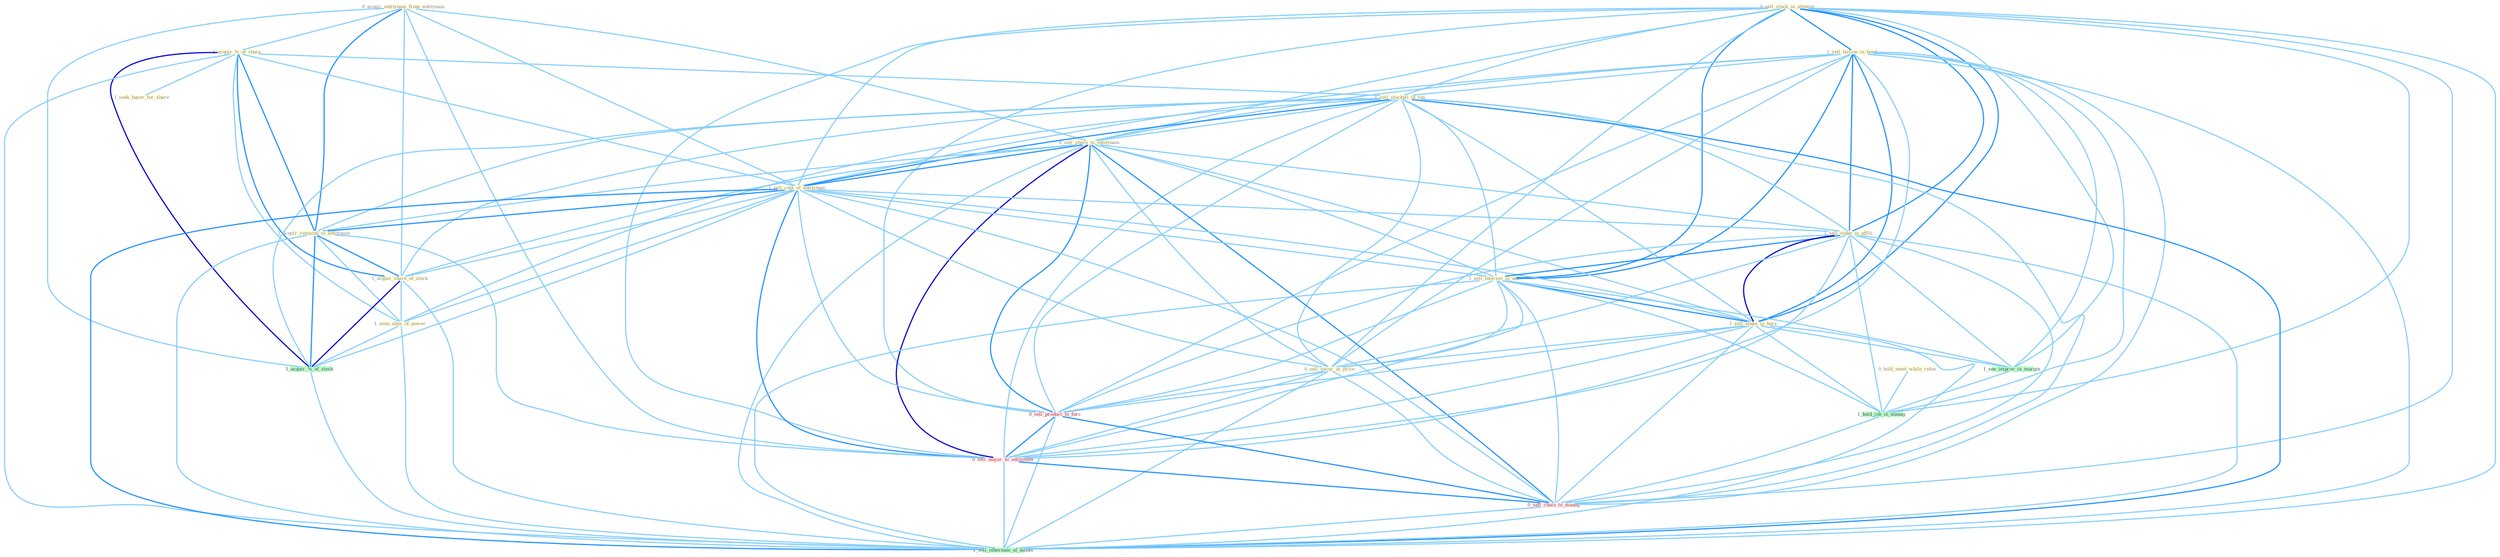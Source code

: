 Graph G{ 
    node
    [shape=polygon,style=filled,width=.5,height=.06,color="#BDFCC9",fixedsize=true,fontsize=4,
    fontcolor="#2f4f4f"];
    {node
    [color="#ffffe0", fontcolor="#8b7d6b"] "0_acquir_entitynam_from_entitynam " "0_sell_stock_in_attempt " "1_acquir_%_of_share " "0_hold_meet_while_refus " "1_sell_billion_in_bond " "1_seek_buyer_for_share " "1_sell_stockpil_of_ton " "0_sell_share_to_entitynam " "1_sell_copi_of_entitynam " "1_sell_stake_in_affili " "1_acquir_remaind_of_entitynam " "1_acquir_share_of_stock " "1_sell_interest_in_unit " "1_seen_abus_of_power " "1_sell_stake_in_hors " "0_sell_secur_at_price "}
{node [color="#fff0f5", fontcolor="#b22222"] "0_sell_product_to_forc " "0_sell_major_to_entitynam " "0_sell_chain_to_manag "}
edge [color="#B0E2FF"];

	"0_acquir_entitynam_from_entitynam " -- "1_acquir_%_of_share " [w="1", color="#87cefa" ];
	"0_acquir_entitynam_from_entitynam " -- "0_sell_share_to_entitynam " [w="1", color="#87cefa" ];
	"0_acquir_entitynam_from_entitynam " -- "1_sell_copi_of_entitynam " [w="1", color="#87cefa" ];
	"0_acquir_entitynam_from_entitynam " -- "1_acquir_remaind_of_entitynam " [w="2", color="#1e90ff" , len=0.8];
	"0_acquir_entitynam_from_entitynam " -- "1_acquir_share_of_stock " [w="1", color="#87cefa" ];
	"0_acquir_entitynam_from_entitynam " -- "1_acquir_%_of_stock " [w="1", color="#87cefa" ];
	"0_acquir_entitynam_from_entitynam " -- "0_sell_major_to_entitynam " [w="1", color="#87cefa" ];
	"0_sell_stock_in_attempt " -- "1_sell_billion_in_bond " [w="2", color="#1e90ff" , len=0.8];
	"0_sell_stock_in_attempt " -- "1_sell_stockpil_of_ton " [w="1", color="#87cefa" ];
	"0_sell_stock_in_attempt " -- "0_sell_share_to_entitynam " [w="1", color="#87cefa" ];
	"0_sell_stock_in_attempt " -- "1_sell_copi_of_entitynam " [w="1", color="#87cefa" ];
	"0_sell_stock_in_attempt " -- "1_sell_stake_in_affili " [w="2", color="#1e90ff" , len=0.8];
	"0_sell_stock_in_attempt " -- "1_sell_interest_in_unit " [w="2", color="#1e90ff" , len=0.8];
	"0_sell_stock_in_attempt " -- "1_sell_stake_in_hors " [w="2", color="#1e90ff" , len=0.8];
	"0_sell_stock_in_attempt " -- "0_sell_secur_at_price " [w="1", color="#87cefa" ];
	"0_sell_stock_in_attempt " -- "1_see_improv_in_margin " [w="1", color="#87cefa" ];
	"0_sell_stock_in_attempt " -- "1_hold_job_in_manag " [w="1", color="#87cefa" ];
	"0_sell_stock_in_attempt " -- "0_sell_product_to_forc " [w="1", color="#87cefa" ];
	"0_sell_stock_in_attempt " -- "0_sell_major_to_entitynam " [w="1", color="#87cefa" ];
	"0_sell_stock_in_attempt " -- "0_sell_chain_to_manag " [w="1", color="#87cefa" ];
	"0_sell_stock_in_attempt " -- "1_sell_othernum_of_model " [w="1", color="#87cefa" ];
	"1_acquir_%_of_share " -- "1_seek_buyer_for_share " [w="1", color="#87cefa" ];
	"1_acquir_%_of_share " -- "1_sell_stockpil_of_ton " [w="1", color="#87cefa" ];
	"1_acquir_%_of_share " -- "1_sell_copi_of_entitynam " [w="1", color="#87cefa" ];
	"1_acquir_%_of_share " -- "1_acquir_remaind_of_entitynam " [w="2", color="#1e90ff" , len=0.8];
	"1_acquir_%_of_share " -- "1_acquir_share_of_stock " [w="2", color="#1e90ff" , len=0.8];
	"1_acquir_%_of_share " -- "1_seen_abus_of_power " [w="1", color="#87cefa" ];
	"1_acquir_%_of_share " -- "1_acquir_%_of_stock " [w="3", color="#0000cd" , len=0.6];
	"1_acquir_%_of_share " -- "1_sell_othernum_of_model " [w="1", color="#87cefa" ];
	"0_hold_meet_while_refus " -- "1_hold_job_in_manag " [w="1", color="#87cefa" ];
	"1_sell_billion_in_bond " -- "1_sell_stockpil_of_ton " [w="1", color="#87cefa" ];
	"1_sell_billion_in_bond " -- "0_sell_share_to_entitynam " [w="1", color="#87cefa" ];
	"1_sell_billion_in_bond " -- "1_sell_copi_of_entitynam " [w="1", color="#87cefa" ];
	"1_sell_billion_in_bond " -- "1_sell_stake_in_affili " [w="2", color="#1e90ff" , len=0.8];
	"1_sell_billion_in_bond " -- "1_sell_interest_in_unit " [w="2", color="#1e90ff" , len=0.8];
	"1_sell_billion_in_bond " -- "1_sell_stake_in_hors " [w="2", color="#1e90ff" , len=0.8];
	"1_sell_billion_in_bond " -- "0_sell_secur_at_price " [w="1", color="#87cefa" ];
	"1_sell_billion_in_bond " -- "1_see_improv_in_margin " [w="1", color="#87cefa" ];
	"1_sell_billion_in_bond " -- "1_hold_job_in_manag " [w="1", color="#87cefa" ];
	"1_sell_billion_in_bond " -- "0_sell_product_to_forc " [w="1", color="#87cefa" ];
	"1_sell_billion_in_bond " -- "0_sell_major_to_entitynam " [w="1", color="#87cefa" ];
	"1_sell_billion_in_bond " -- "0_sell_chain_to_manag " [w="1", color="#87cefa" ];
	"1_sell_billion_in_bond " -- "1_sell_othernum_of_model " [w="1", color="#87cefa" ];
	"1_sell_stockpil_of_ton " -- "0_sell_share_to_entitynam " [w="1", color="#87cefa" ];
	"1_sell_stockpil_of_ton " -- "1_sell_copi_of_entitynam " [w="2", color="#1e90ff" , len=0.8];
	"1_sell_stockpil_of_ton " -- "1_sell_stake_in_affili " [w="1", color="#87cefa" ];
	"1_sell_stockpil_of_ton " -- "1_acquir_remaind_of_entitynam " [w="1", color="#87cefa" ];
	"1_sell_stockpil_of_ton " -- "1_acquir_share_of_stock " [w="1", color="#87cefa" ];
	"1_sell_stockpil_of_ton " -- "1_sell_interest_in_unit " [w="1", color="#87cefa" ];
	"1_sell_stockpil_of_ton " -- "1_seen_abus_of_power " [w="1", color="#87cefa" ];
	"1_sell_stockpil_of_ton " -- "1_sell_stake_in_hors " [w="1", color="#87cefa" ];
	"1_sell_stockpil_of_ton " -- "0_sell_secur_at_price " [w="1", color="#87cefa" ];
	"1_sell_stockpil_of_ton " -- "1_acquir_%_of_stock " [w="1", color="#87cefa" ];
	"1_sell_stockpil_of_ton " -- "0_sell_product_to_forc " [w="1", color="#87cefa" ];
	"1_sell_stockpil_of_ton " -- "0_sell_major_to_entitynam " [w="1", color="#87cefa" ];
	"1_sell_stockpil_of_ton " -- "0_sell_chain_to_manag " [w="1", color="#87cefa" ];
	"1_sell_stockpil_of_ton " -- "1_sell_othernum_of_model " [w="2", color="#1e90ff" , len=0.8];
	"0_sell_share_to_entitynam " -- "1_sell_copi_of_entitynam " [w="2", color="#1e90ff" , len=0.8];
	"0_sell_share_to_entitynam " -- "1_sell_stake_in_affili " [w="1", color="#87cefa" ];
	"0_sell_share_to_entitynam " -- "1_acquir_remaind_of_entitynam " [w="1", color="#87cefa" ];
	"0_sell_share_to_entitynam " -- "1_acquir_share_of_stock " [w="1", color="#87cefa" ];
	"0_sell_share_to_entitynam " -- "1_sell_interest_in_unit " [w="1", color="#87cefa" ];
	"0_sell_share_to_entitynam " -- "1_sell_stake_in_hors " [w="1", color="#87cefa" ];
	"0_sell_share_to_entitynam " -- "0_sell_secur_at_price " [w="1", color="#87cefa" ];
	"0_sell_share_to_entitynam " -- "0_sell_product_to_forc " [w="2", color="#1e90ff" , len=0.8];
	"0_sell_share_to_entitynam " -- "0_sell_major_to_entitynam " [w="3", color="#0000cd" , len=0.6];
	"0_sell_share_to_entitynam " -- "0_sell_chain_to_manag " [w="2", color="#1e90ff" , len=0.8];
	"0_sell_share_to_entitynam " -- "1_sell_othernum_of_model " [w="1", color="#87cefa" ];
	"1_sell_copi_of_entitynam " -- "1_sell_stake_in_affili " [w="1", color="#87cefa" ];
	"1_sell_copi_of_entitynam " -- "1_acquir_remaind_of_entitynam " [w="2", color="#1e90ff" , len=0.8];
	"1_sell_copi_of_entitynam " -- "1_acquir_share_of_stock " [w="1", color="#87cefa" ];
	"1_sell_copi_of_entitynam " -- "1_sell_interest_in_unit " [w="1", color="#87cefa" ];
	"1_sell_copi_of_entitynam " -- "1_seen_abus_of_power " [w="1", color="#87cefa" ];
	"1_sell_copi_of_entitynam " -- "1_sell_stake_in_hors " [w="1", color="#87cefa" ];
	"1_sell_copi_of_entitynam " -- "0_sell_secur_at_price " [w="1", color="#87cefa" ];
	"1_sell_copi_of_entitynam " -- "1_acquir_%_of_stock " [w="1", color="#87cefa" ];
	"1_sell_copi_of_entitynam " -- "0_sell_product_to_forc " [w="1", color="#87cefa" ];
	"1_sell_copi_of_entitynam " -- "0_sell_major_to_entitynam " [w="2", color="#1e90ff" , len=0.8];
	"1_sell_copi_of_entitynam " -- "0_sell_chain_to_manag " [w="1", color="#87cefa" ];
	"1_sell_copi_of_entitynam " -- "1_sell_othernum_of_model " [w="2", color="#1e90ff" , len=0.8];
	"1_sell_stake_in_affili " -- "1_sell_interest_in_unit " [w="2", color="#1e90ff" , len=0.8];
	"1_sell_stake_in_affili " -- "1_sell_stake_in_hors " [w="3", color="#0000cd" , len=0.6];
	"1_sell_stake_in_affili " -- "0_sell_secur_at_price " [w="1", color="#87cefa" ];
	"1_sell_stake_in_affili " -- "1_see_improv_in_margin " [w="1", color="#87cefa" ];
	"1_sell_stake_in_affili " -- "1_hold_job_in_manag " [w="1", color="#87cefa" ];
	"1_sell_stake_in_affili " -- "0_sell_product_to_forc " [w="1", color="#87cefa" ];
	"1_sell_stake_in_affili " -- "0_sell_major_to_entitynam " [w="1", color="#87cefa" ];
	"1_sell_stake_in_affili " -- "0_sell_chain_to_manag " [w="1", color="#87cefa" ];
	"1_sell_stake_in_affili " -- "1_sell_othernum_of_model " [w="1", color="#87cefa" ];
	"1_acquir_remaind_of_entitynam " -- "1_acquir_share_of_stock " [w="2", color="#1e90ff" , len=0.8];
	"1_acquir_remaind_of_entitynam " -- "1_seen_abus_of_power " [w="1", color="#87cefa" ];
	"1_acquir_remaind_of_entitynam " -- "1_acquir_%_of_stock " [w="2", color="#1e90ff" , len=0.8];
	"1_acquir_remaind_of_entitynam " -- "0_sell_major_to_entitynam " [w="1", color="#87cefa" ];
	"1_acquir_remaind_of_entitynam " -- "1_sell_othernum_of_model " [w="1", color="#87cefa" ];
	"1_acquir_share_of_stock " -- "1_seen_abus_of_power " [w="1", color="#87cefa" ];
	"1_acquir_share_of_stock " -- "1_acquir_%_of_stock " [w="3", color="#0000cd" , len=0.6];
	"1_acquir_share_of_stock " -- "1_sell_othernum_of_model " [w="1", color="#87cefa" ];
	"1_sell_interest_in_unit " -- "1_sell_stake_in_hors " [w="2", color="#1e90ff" , len=0.8];
	"1_sell_interest_in_unit " -- "0_sell_secur_at_price " [w="1", color="#87cefa" ];
	"1_sell_interest_in_unit " -- "1_see_improv_in_margin " [w="1", color="#87cefa" ];
	"1_sell_interest_in_unit " -- "1_hold_job_in_manag " [w="1", color="#87cefa" ];
	"1_sell_interest_in_unit " -- "0_sell_product_to_forc " [w="1", color="#87cefa" ];
	"1_sell_interest_in_unit " -- "0_sell_major_to_entitynam " [w="1", color="#87cefa" ];
	"1_sell_interest_in_unit " -- "0_sell_chain_to_manag " [w="1", color="#87cefa" ];
	"1_sell_interest_in_unit " -- "1_sell_othernum_of_model " [w="1", color="#87cefa" ];
	"1_seen_abus_of_power " -- "1_acquir_%_of_stock " [w="1", color="#87cefa" ];
	"1_seen_abus_of_power " -- "1_sell_othernum_of_model " [w="1", color="#87cefa" ];
	"1_sell_stake_in_hors " -- "0_sell_secur_at_price " [w="1", color="#87cefa" ];
	"1_sell_stake_in_hors " -- "1_see_improv_in_margin " [w="1", color="#87cefa" ];
	"1_sell_stake_in_hors " -- "1_hold_job_in_manag " [w="1", color="#87cefa" ];
	"1_sell_stake_in_hors " -- "0_sell_product_to_forc " [w="1", color="#87cefa" ];
	"1_sell_stake_in_hors " -- "0_sell_major_to_entitynam " [w="1", color="#87cefa" ];
	"1_sell_stake_in_hors " -- "0_sell_chain_to_manag " [w="1", color="#87cefa" ];
	"1_sell_stake_in_hors " -- "1_sell_othernum_of_model " [w="1", color="#87cefa" ];
	"0_sell_secur_at_price " -- "0_sell_product_to_forc " [w="1", color="#87cefa" ];
	"0_sell_secur_at_price " -- "0_sell_major_to_entitynam " [w="1", color="#87cefa" ];
	"0_sell_secur_at_price " -- "0_sell_chain_to_manag " [w="1", color="#87cefa" ];
	"0_sell_secur_at_price " -- "1_sell_othernum_of_model " [w="1", color="#87cefa" ];
	"1_see_improv_in_margin " -- "1_hold_job_in_manag " [w="1", color="#87cefa" ];
	"1_acquir_%_of_stock " -- "1_sell_othernum_of_model " [w="1", color="#87cefa" ];
	"1_hold_job_in_manag " -- "0_sell_chain_to_manag " [w="1", color="#87cefa" ];
	"0_sell_product_to_forc " -- "0_sell_major_to_entitynam " [w="2", color="#1e90ff" , len=0.8];
	"0_sell_product_to_forc " -- "0_sell_chain_to_manag " [w="2", color="#1e90ff" , len=0.8];
	"0_sell_product_to_forc " -- "1_sell_othernum_of_model " [w="1", color="#87cefa" ];
	"0_sell_major_to_entitynam " -- "0_sell_chain_to_manag " [w="2", color="#1e90ff" , len=0.8];
	"0_sell_major_to_entitynam " -- "1_sell_othernum_of_model " [w="1", color="#87cefa" ];
	"0_sell_chain_to_manag " -- "1_sell_othernum_of_model " [w="1", color="#87cefa" ];
}